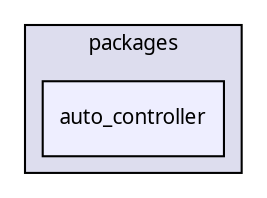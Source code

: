 digraph "packages/page/packages/auto_controller/" {
  compound=true
  node [ fontsize="10", fontname="FreeSans.ttf"];
  edge [ labelfontsize="10", labelfontname="FreeSans.ttf"];
  subgraph clusterdir_45d5d742c6a2e963177f6f892a398aed {
    graph [ bgcolor="#ddddee", pencolor="black", label="packages" fontname="FreeSans.ttf", fontsize="10", URL="dir_45d5d742c6a2e963177f6f892a398aed.html"]
  dir_9bb19d7ef171367051c8ad95fbe915fd [shape=box, label="auto_controller", style="filled", fillcolor="#eeeeff", pencolor="black", URL="dir_9bb19d7ef171367051c8ad95fbe915fd.html"];
  }
}
